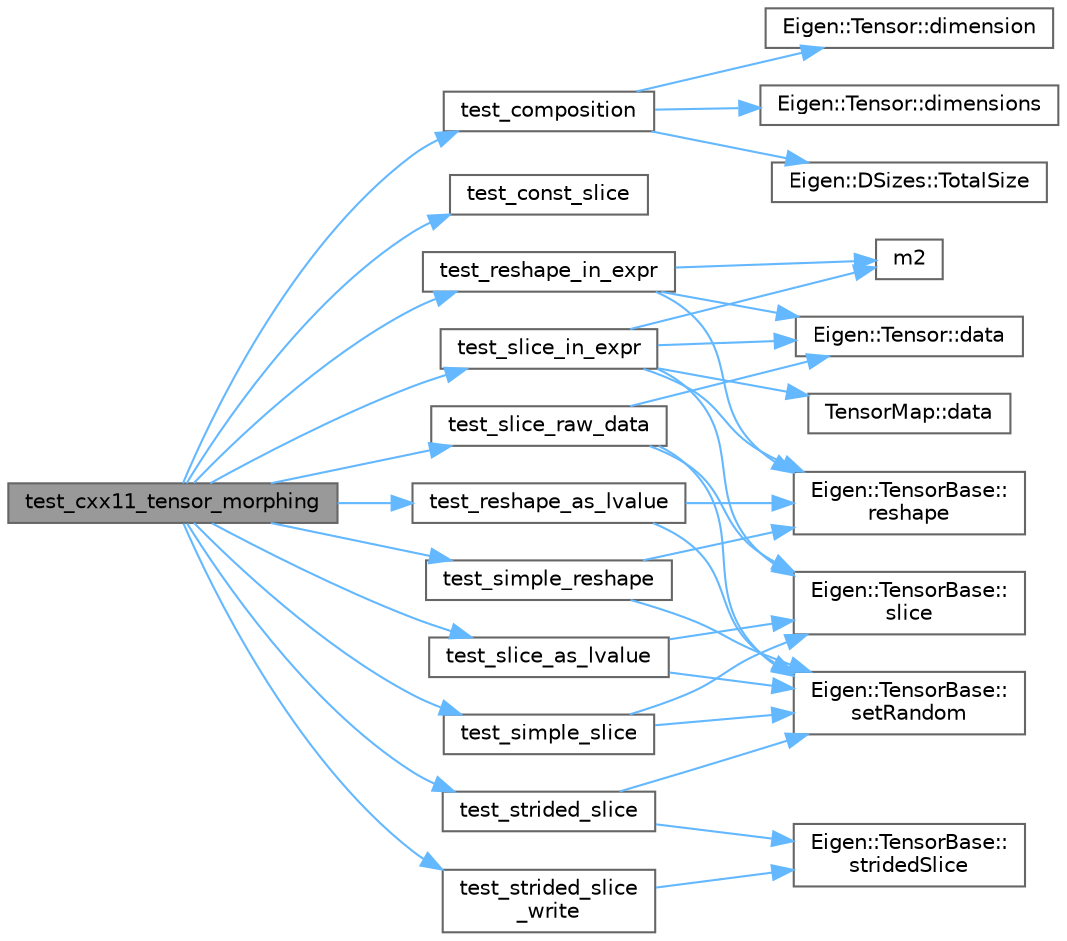digraph "test_cxx11_tensor_morphing"
{
 // LATEX_PDF_SIZE
  bgcolor="transparent";
  edge [fontname=Helvetica,fontsize=10,labelfontname=Helvetica,labelfontsize=10];
  node [fontname=Helvetica,fontsize=10,shape=box,height=0.2,width=0.4];
  rankdir="LR";
  Node1 [id="Node000001",label="test_cxx11_tensor_morphing",height=0.2,width=0.4,color="gray40", fillcolor="grey60", style="filled", fontcolor="black",tooltip=" "];
  Node1 -> Node2 [id="edge1_Node000001_Node000002",color="steelblue1",style="solid",tooltip=" "];
  Node2 [id="Node000002",label="test_composition",height=0.2,width=0.4,color="grey40", fillcolor="white", style="filled",URL="$cxx11__tensor__morphing_8cpp.html#a76a4fc516fc0b90ad2088fd7ff46002e",tooltip=" "];
  Node2 -> Node3 [id="edge2_Node000002_Node000003",color="steelblue1",style="solid",tooltip=" "];
  Node3 [id="Node000003",label="Eigen::Tensor::dimension",height=0.2,width=0.4,color="grey40", fillcolor="white", style="filled",URL="$class_eigen_1_1_tensor.html#ac0a1bb6142d4e5c4d15ba25beccb26a5",tooltip=" "];
  Node2 -> Node4 [id="edge3_Node000002_Node000004",color="steelblue1",style="solid",tooltip=" "];
  Node4 [id="Node000004",label="Eigen::Tensor::dimensions",height=0.2,width=0.4,color="grey40", fillcolor="white", style="filled",URL="$class_eigen_1_1_tensor.html#afcdacf58c5ed7c2266a98a27008e183d",tooltip=" "];
  Node2 -> Node5 [id="edge4_Node000002_Node000005",color="steelblue1",style="solid",tooltip=" "];
  Node5 [id="Node000005",label="Eigen::DSizes::TotalSize",height=0.2,width=0.4,color="grey40", fillcolor="white", style="filled",URL="$struct_eigen_1_1_d_sizes.html#aaa880c9fd53051ef158094e1e529e1f0",tooltip=" "];
  Node1 -> Node6 [id="edge5_Node000001_Node000006",color="steelblue1",style="solid",tooltip=" "];
  Node6 [id="Node000006",label="test_const_slice",height=0.2,width=0.4,color="grey40", fillcolor="white", style="filled",URL="$cxx11__tensor__morphing_8cpp.html#aa7da5aabcd232002a9152c178e177fd5",tooltip=" "];
  Node1 -> Node7 [id="edge6_Node000001_Node000007",color="steelblue1",style="solid",tooltip=" "];
  Node7 [id="Node000007",label="test_reshape_as_lvalue",height=0.2,width=0.4,color="grey40", fillcolor="white", style="filled",URL="$cxx11__tensor__morphing_8cpp.html#adcc14b939b822c09fba09d6ea9bf4d34",tooltip=" "];
  Node7 -> Node8 [id="edge7_Node000007_Node000008",color="steelblue1",style="solid",tooltip=" "];
  Node8 [id="Node000008",label="Eigen::TensorBase::\lreshape",height=0.2,width=0.4,color="grey40", fillcolor="white", style="filled",URL="$class_eigen_1_1_tensor_base.html#adc5c658be289d8944ca3c8e7a2fac1f7",tooltip=" "];
  Node7 -> Node9 [id="edge8_Node000007_Node000009",color="steelblue1",style="solid",tooltip=" "];
  Node9 [id="Node000009",label="Eigen::TensorBase::\lsetRandom",height=0.2,width=0.4,color="grey40", fillcolor="white", style="filled",URL="$class_eigen_1_1_tensor_base.html#afdc88de9b71bae20bb0b59e261e9a6a4",tooltip=" "];
  Node1 -> Node10 [id="edge9_Node000001_Node000010",color="steelblue1",style="solid",tooltip=" "];
  Node10 [id="Node000010",label="test_reshape_in_expr",height=0.2,width=0.4,color="grey40", fillcolor="white", style="filled",URL="$cxx11__tensor__morphing_8cpp.html#ae211ae6ce6d51d9aa587a059995ad2e7",tooltip=" "];
  Node10 -> Node11 [id="edge10_Node000010_Node000011",color="steelblue1",style="solid",tooltip=" "];
  Node11 [id="Node000011",label="Eigen::Tensor::data",height=0.2,width=0.4,color="grey40", fillcolor="white", style="filled",URL="$class_eigen_1_1_tensor.html#a85786e910919756b2aac8e785bd8fb95",tooltip=" "];
  Node10 -> Node12 [id="edge11_Node000010_Node000012",color="steelblue1",style="solid",tooltip=" "];
  Node12 [id="Node000012",label="m2",height=0.2,width=0.4,color="grey40", fillcolor="white", style="filled",URL="$_tutorial___map__using_8cpp.html#ab3a01b595d22393ace0d30d5fa299f76",tooltip=" "];
  Node10 -> Node8 [id="edge12_Node000010_Node000008",color="steelblue1",style="solid",tooltip=" "];
  Node1 -> Node13 [id="edge13_Node000001_Node000013",color="steelblue1",style="solid",tooltip=" "];
  Node13 [id="Node000013",label="test_simple_reshape",height=0.2,width=0.4,color="grey40", fillcolor="white", style="filled",URL="$cxx11__tensor__morphing_8cpp.html#ab447821f02f6073dca8b203a30c9c747",tooltip=" "];
  Node13 -> Node8 [id="edge14_Node000013_Node000008",color="steelblue1",style="solid",tooltip=" "];
  Node13 -> Node9 [id="edge15_Node000013_Node000009",color="steelblue1",style="solid",tooltip=" "];
  Node1 -> Node14 [id="edge16_Node000001_Node000014",color="steelblue1",style="solid",tooltip=" "];
  Node14 [id="Node000014",label="test_simple_slice",height=0.2,width=0.4,color="grey40", fillcolor="white", style="filled",URL="$cxx11__tensor__morphing_8cpp.html#aa8eca063955fddd2f0e66b3cf250b85c",tooltip=" "];
  Node14 -> Node9 [id="edge17_Node000014_Node000009",color="steelblue1",style="solid",tooltip=" "];
  Node14 -> Node15 [id="edge18_Node000014_Node000015",color="steelblue1",style="solid",tooltip=" "];
  Node15 [id="Node000015",label="Eigen::TensorBase::\lslice",height=0.2,width=0.4,color="grey40", fillcolor="white", style="filled",URL="$class_eigen_1_1_tensor_base.html#ac27e2ed23d894de199f563181b5bd20d",tooltip=" "];
  Node1 -> Node16 [id="edge19_Node000001_Node000016",color="steelblue1",style="solid",tooltip=" "];
  Node16 [id="Node000016",label="test_slice_as_lvalue",height=0.2,width=0.4,color="grey40", fillcolor="white", style="filled",URL="$cxx11__tensor__morphing_8cpp.html#abb17aa6e3e7f356c035269b4c5ac8b1e",tooltip=" "];
  Node16 -> Node9 [id="edge20_Node000016_Node000009",color="steelblue1",style="solid",tooltip=" "];
  Node16 -> Node15 [id="edge21_Node000016_Node000015",color="steelblue1",style="solid",tooltip=" "];
  Node1 -> Node17 [id="edge22_Node000001_Node000017",color="steelblue1",style="solid",tooltip=" "];
  Node17 [id="Node000017",label="test_slice_in_expr",height=0.2,width=0.4,color="grey40", fillcolor="white", style="filled",URL="$cxx11__tensor__morphing_8cpp.html#a832e230acb3b04af5b4270699fc98bc6",tooltip=" "];
  Node17 -> Node11 [id="edge23_Node000017_Node000011",color="steelblue1",style="solid",tooltip=" "];
  Node17 -> Node18 [id="edge24_Node000017_Node000018",color="steelblue1",style="solid",tooltip=" "];
  Node18 [id="Node000018",label="TensorMap::data",height=0.2,width=0.4,color="grey40", fillcolor="white", style="filled",URL="$class_tensor_map.html#a7f70d6785756de46ed4fd5ba9afc5dd7",tooltip=" "];
  Node17 -> Node12 [id="edge25_Node000017_Node000012",color="steelblue1",style="solid",tooltip=" "];
  Node17 -> Node8 [id="edge26_Node000017_Node000008",color="steelblue1",style="solid",tooltip=" "];
  Node17 -> Node15 [id="edge27_Node000017_Node000015",color="steelblue1",style="solid",tooltip=" "];
  Node1 -> Node19 [id="edge28_Node000001_Node000019",color="steelblue1",style="solid",tooltip=" "];
  Node19 [id="Node000019",label="test_slice_raw_data",height=0.2,width=0.4,color="grey40", fillcolor="white", style="filled",URL="$cxx11__tensor__morphing_8cpp.html#ad82f064ac6e5c71518ec3e865b29a833",tooltip=" "];
  Node19 -> Node11 [id="edge29_Node000019_Node000011",color="steelblue1",style="solid",tooltip=" "];
  Node19 -> Node9 [id="edge30_Node000019_Node000009",color="steelblue1",style="solid",tooltip=" "];
  Node19 -> Node15 [id="edge31_Node000019_Node000015",color="steelblue1",style="solid",tooltip=" "];
  Node1 -> Node20 [id="edge32_Node000001_Node000020",color="steelblue1",style="solid",tooltip=" "];
  Node20 [id="Node000020",label="test_strided_slice",height=0.2,width=0.4,color="grey40", fillcolor="white", style="filled",URL="$cxx11__tensor__morphing_8cpp.html#a004f1ba3234cc13cd6be0adc358e842b",tooltip=" "];
  Node20 -> Node9 [id="edge33_Node000020_Node000009",color="steelblue1",style="solid",tooltip=" "];
  Node20 -> Node21 [id="edge34_Node000020_Node000021",color="steelblue1",style="solid",tooltip=" "];
  Node21 [id="Node000021",label="Eigen::TensorBase::\lstridedSlice",height=0.2,width=0.4,color="grey40", fillcolor="white", style="filled",URL="$class_eigen_1_1_tensor_base.html#aa2f96d1863578bad7f33609638691bcc",tooltip=" "];
  Node1 -> Node22 [id="edge35_Node000001_Node000022",color="steelblue1",style="solid",tooltip=" "];
  Node22 [id="Node000022",label="test_strided_slice\l_write",height=0.2,width=0.4,color="grey40", fillcolor="white", style="filled",URL="$cxx11__tensor__morphing_8cpp.html#a43fdb061c1e000c67edb132f5c472c47",tooltip=" "];
  Node22 -> Node21 [id="edge36_Node000022_Node000021",color="steelblue1",style="solid",tooltip=" "];
}
